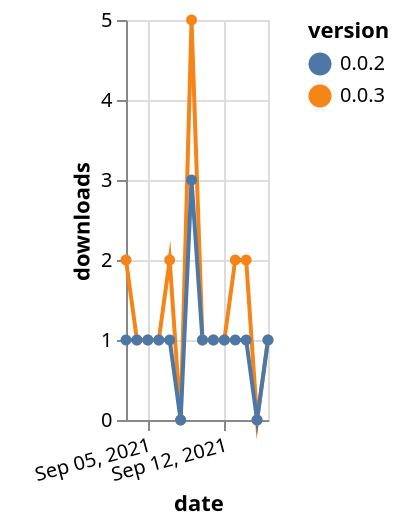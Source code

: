 {"$schema": "https://vega.github.io/schema/vega-lite/v5.json", "description": "A simple bar chart with embedded data.", "data": {"values": [{"date": "2021-09-03", "total": 380, "delta": 2, "version": "0.0.3"}, {"date": "2021-09-04", "total": 381, "delta": 1, "version": "0.0.3"}, {"date": "2021-09-05", "total": 382, "delta": 1, "version": "0.0.3"}, {"date": "2021-09-06", "total": 383, "delta": 1, "version": "0.0.3"}, {"date": "2021-09-07", "total": 385, "delta": 2, "version": "0.0.3"}, {"date": "2021-09-08", "total": 385, "delta": 0, "version": "0.0.3"}, {"date": "2021-09-09", "total": 390, "delta": 5, "version": "0.0.3"}, {"date": "2021-09-10", "total": 391, "delta": 1, "version": "0.0.3"}, {"date": "2021-09-11", "total": 392, "delta": 1, "version": "0.0.3"}, {"date": "2021-09-12", "total": 393, "delta": 1, "version": "0.0.3"}, {"date": "2021-09-13", "total": 395, "delta": 2, "version": "0.0.3"}, {"date": "2021-09-14", "total": 397, "delta": 2, "version": "0.0.3"}, {"date": "2021-09-15", "total": 397, "delta": 0, "version": "0.0.3"}, {"date": "2021-09-16", "total": 398, "delta": 1, "version": "0.0.3"}, {"date": "2021-09-03", "total": 191, "delta": 1, "version": "0.0.2"}, {"date": "2021-09-04", "total": 192, "delta": 1, "version": "0.0.2"}, {"date": "2021-09-05", "total": 193, "delta": 1, "version": "0.0.2"}, {"date": "2021-09-06", "total": 194, "delta": 1, "version": "0.0.2"}, {"date": "2021-09-07", "total": 195, "delta": 1, "version": "0.0.2"}, {"date": "2021-09-08", "total": 195, "delta": 0, "version": "0.0.2"}, {"date": "2021-09-09", "total": 198, "delta": 3, "version": "0.0.2"}, {"date": "2021-09-10", "total": 199, "delta": 1, "version": "0.0.2"}, {"date": "2021-09-11", "total": 200, "delta": 1, "version": "0.0.2"}, {"date": "2021-09-12", "total": 201, "delta": 1, "version": "0.0.2"}, {"date": "2021-09-13", "total": 202, "delta": 1, "version": "0.0.2"}, {"date": "2021-09-14", "total": 203, "delta": 1, "version": "0.0.2"}, {"date": "2021-09-15", "total": 203, "delta": 0, "version": "0.0.2"}, {"date": "2021-09-16", "total": 204, "delta": 1, "version": "0.0.2"}]}, "width": "container", "mark": {"type": "line", "point": {"filled": true}}, "encoding": {"x": {"field": "date", "type": "temporal", "timeUnit": "yearmonthdate", "title": "date", "axis": {"labelAngle": -15}}, "y": {"field": "delta", "type": "quantitative", "title": "downloads"}, "color": {"field": "version", "type": "nominal"}, "tooltip": {"field": "delta"}}}
